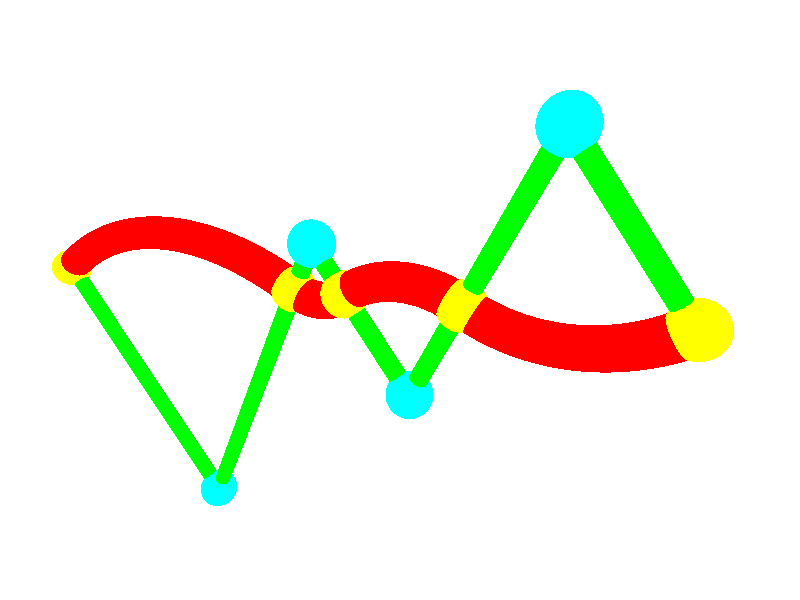 // ===================================================================
// "String" of torus segments ~~~~~~
// Copyright 2000 by Tor Olav Kristensen.
// ===================================================================

#version 3.1;
#include "colors.inc"

// ===================================================================

#declare Origo = <0, 0, 0>;
#declare Nullv = <0, 0, 0>;
#declare Unitv = <1, 1, 1>;

// ===================================================================
// Just some of my macros

#macro vCos(UU, VV)
// Returns cosinus of the angle between two vectors

  (vdot(UU, VV)/(vlength(UU)*vlength(VV)))

#end // macro vCos


#macro vangle(UU, VV)
// Returns the angle in radians between two vectors
// 0 <= angle < pi/2

  acos(vCos(UU, VV))

#end // macro vangle


#macro VectorAngles(Vector)
// Returnes two angles.
// The first is the angle between Vector and the Y-axis
// The second is the angle between the projection
// of Vector to the XZ-plane and the X-axis

  #local VAngles = Nullv;
  #if (vlength(Vector) > 0)
    #local VAngles = y*vangle(Vector, y);
    #if (VAngles.y > 0)
      #local tmp = vangle(<Vector.x, 0, Vector.z>, x);
      #if (Vector.z < 0)
        #local tmp = -tmp;
      #end
      #local VAngles = VAngles + tmp*x;
    #end
  #end // if

  VAngles

#end // macro VectorAngles


#macro vtilt(Thing, TiltVector)
// Returns the object Thing "tilted" in the direction of
// TiltVector

  #local RotateAngles = VectorAngles(TiltVector);

  object {
    Thing
    rotate  degrees(RotateAngles.x)*y
    rotate -degrees(RotateAngles.y)*z
    rotate -degrees(RotateAngles.x)*y
  }

#end // macro vtilt


#macro TorusSegment(Centerpoint, Point1, Point2, SmallRadius)
// A segment of a torus that has Centerpoint as its
// center is returned.
// The torus is cut off by two planes:
// Both these planes are perpendicular to the plane
// that Centerpoint, Point1 and Point2 are in.
// The plane that Centerpoint, Point1 and Point2 lies
// in has the normal vector: VectorUp

// Point1 and the following two direction vectors
// describes the  first plane: VectorUp and Vector1

// Point2 and the following two direction vectors
// describes the second plane: VectorUp and Vector2

  #local Vector1 = Point1-Centerpoint;
  #local Vector2 = Centerpoint-Point2;
  #local VectorUp = vcross(Vector2, Vector1);
  #local BigRadius = vlength(Vector1); // or Vector2

  intersection {
    vtilt(torus { BigRadius, SmallRadius }, VectorUp)
    plane { vcross(Vector1, VectorUp), 0 }
    plane { vcross(Vector2, VectorUp), 0 }
    translate Centerpoint
  }

#end // macro TorusSegment

// ===================================================================
// Here the fun starts

#declare V1 = <2, 3, -1>;
#declare V2 = vlength(V1)*vnormalize(<4, 7, 9>);

#declare CPt1 = Origo-4*V2+2*V1; // Center of 1. torus segment
#declare Pt11 = CPt1 + V1*2;     // Start of 1. torus segment
#declare Pt12 = CPt1 + V2*2;     // End of 1. torus segment

#declare Pt21 = Pt12;            // Start of 2. torus segment
#declare CPt2 = Pt21+V2/3;       // Center of 2. torus segment
#declare Pt22 = CPt2-V1/3;       // End of 2. torus segment

#declare Pt31 = Pt22;            // Start of 3. torus segment
#declare CPt3 = Pt31-V1/3*2;       // Center of 3. torus segment
#declare Pt32 = CPt3+V2/3*2;       // End of 3. torus segment

#declare Pt41 = Pt32;            // Start of 4. torus segment
#declare CPt4 = Pt41+V2;         // Center of 4. torus segment
#declare Pt42 = CPt4-V1;         // End of 4. torus segment

/*
#declare V3 = vcross(V1, V2);
#declare V4 = vcross(V2, V3);
#declare V5 = V3-V2/2;
#declare V6 = V4-4*V3;

#declare R = 2;
#declare Pt51 = Pt32;                  // Start of 5. torus segment
#declare CPt5 = Pt51+R*vnormalize(V5); // Center of 5. torus segment
#declare Pt52 = CPt5-R*vnormalize(V6); // End of 5. torus segment
*/

// ===================================================================
// And then we visualize it all

#declare sr = 0.5; // sphere radius
#declare cr = 0.2; // cylinder radius
#declare tr = 0.4; // torus radius

union {
  sphere { Pt11, sr }
  sphere { Pt12, sr }
  sphere { Pt21, sr }
  sphere { Pt22, sr }
  sphere { Pt31, sr }
  sphere { Pt32, sr }
  sphere { Pt41, sr }
  sphere { Pt42, sr }
//  sphere { Pt51, sr }
//  sphere { Pt52, sr }
  pigment { color Yellow }
}

union {
  sphere { CPt1, sr }
  sphere { CPt2, sr }
  sphere { CPt3, sr }
  sphere { CPt4, sr }
//  sphere { CPt5, sr }
  pigment { color Cyan }
}

union {
  cylinder { CPt1, Pt11, cr }
  cylinder { CPt1, Pt12, cr }
  cylinder { CPt2, Pt21, cr }
  cylinder { CPt2, Pt22, cr }
  cylinder { CPt3, Pt31, cr }
  cylinder { CPt3, Pt32, cr }
  cylinder { CPt4, Pt41, cr }
  cylinder { CPt4, Pt42, cr }
//  cylinder { CPt5, Pt51, cr }
//  cylinder { CPt5, Pt52, cr }
  pigment { color Green }
}

union {
  TorusSegment(CPt1, Pt11, Pt12, tr)
  TorusSegment(CPt2, Pt21, Pt22, tr)
  TorusSegment(CPt3, Pt31, Pt32, tr)
  TorusSegment(CPt4, Pt41, Pt42, tr)
//  TorusSegment(CPt5, Pt51, Pt52, tr)
  pigment { color Red }
}


// ===================================================================

light_source {  100*<1,-1,  0>, White }
light_source {  100*Unitv,  White }


camera {
  location <10, -2, 2>
  look_at (Pt31+Pt32)/2
}

background { color White }

// ===================================================================